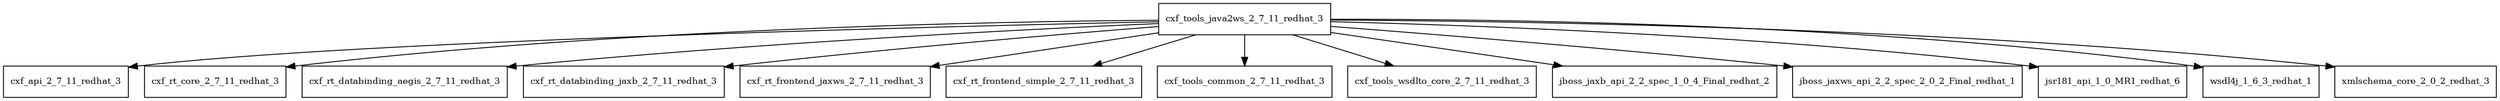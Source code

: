 digraph cxf_tools_java2ws_2_7_11_redhat_3_dependencies {
  node [shape = box, fontsize=10.0];
  cxf_tools_java2ws_2_7_11_redhat_3 -> cxf_api_2_7_11_redhat_3;
  cxf_tools_java2ws_2_7_11_redhat_3 -> cxf_rt_core_2_7_11_redhat_3;
  cxf_tools_java2ws_2_7_11_redhat_3 -> cxf_rt_databinding_aegis_2_7_11_redhat_3;
  cxf_tools_java2ws_2_7_11_redhat_3 -> cxf_rt_databinding_jaxb_2_7_11_redhat_3;
  cxf_tools_java2ws_2_7_11_redhat_3 -> cxf_rt_frontend_jaxws_2_7_11_redhat_3;
  cxf_tools_java2ws_2_7_11_redhat_3 -> cxf_rt_frontend_simple_2_7_11_redhat_3;
  cxf_tools_java2ws_2_7_11_redhat_3 -> cxf_tools_common_2_7_11_redhat_3;
  cxf_tools_java2ws_2_7_11_redhat_3 -> cxf_tools_wsdlto_core_2_7_11_redhat_3;
  cxf_tools_java2ws_2_7_11_redhat_3 -> jboss_jaxb_api_2_2_spec_1_0_4_Final_redhat_2;
  cxf_tools_java2ws_2_7_11_redhat_3 -> jboss_jaxws_api_2_2_spec_2_0_2_Final_redhat_1;
  cxf_tools_java2ws_2_7_11_redhat_3 -> jsr181_api_1_0_MR1_redhat_6;
  cxf_tools_java2ws_2_7_11_redhat_3 -> wsdl4j_1_6_3_redhat_1;
  cxf_tools_java2ws_2_7_11_redhat_3 -> xmlschema_core_2_0_2_redhat_3;
}
